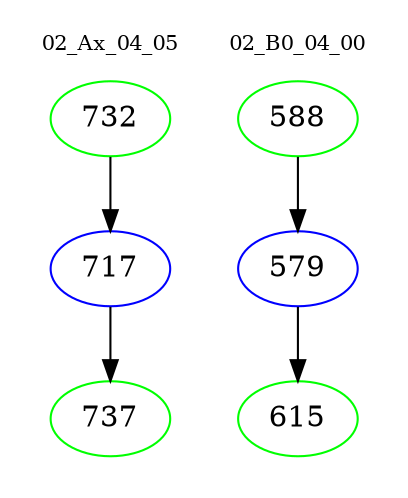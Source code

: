 digraph{
subgraph cluster_0 {
color = white
label = "02_Ax_04_05";
fontsize=10;
T0_732 [label="732", color="green"]
T0_732 -> T0_717 [color="black"]
T0_717 [label="717", color="blue"]
T0_717 -> T0_737 [color="black"]
T0_737 [label="737", color="green"]
}
subgraph cluster_1 {
color = white
label = "02_B0_04_00";
fontsize=10;
T1_588 [label="588", color="green"]
T1_588 -> T1_579 [color="black"]
T1_579 [label="579", color="blue"]
T1_579 -> T1_615 [color="black"]
T1_615 [label="615", color="green"]
}
}
